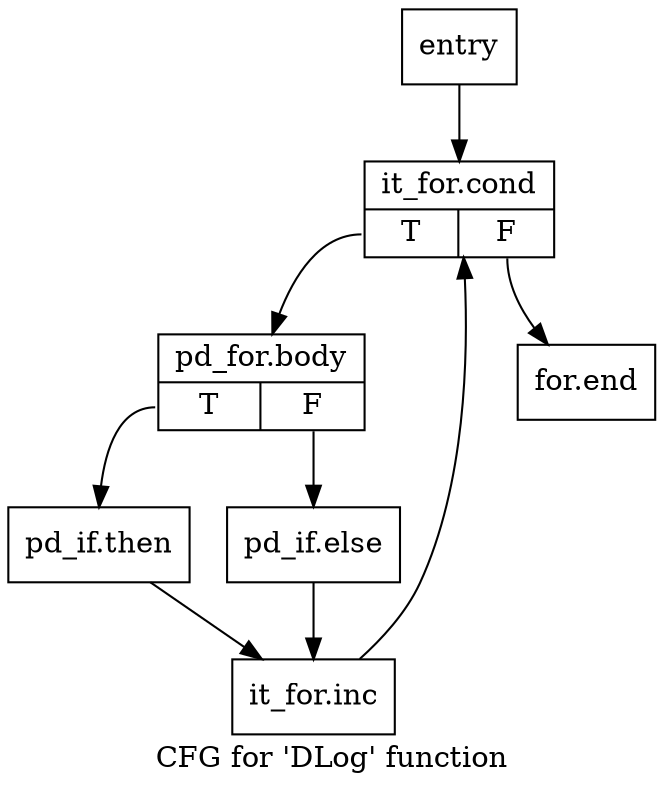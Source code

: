 digraph "CFG for 'DLog' function" {
	label="CFG for 'DLog' function";

	Node0x2e9e000 [shape=record,label="{entry}"];
	Node0x2e9e000 -> Node0x2e9fbe0;
	Node0x2e9fbe0 [shape=record,label="{it_for.cond|{<s0>T|<s1>F}}"];
	Node0x2e9fbe0:s0 -> Node0x2e9fc30;
	Node0x2e9fbe0:s1 -> Node0x2e9fd70;
	Node0x2e9fc30 [shape=record,label="{pd_for.body|{<s0>T|<s1>F}}"];
	Node0x2e9fc30:s0 -> Node0x2e9fc80;
	Node0x2e9fc30:s1 -> Node0x2e9fcd0;
	Node0x2e9fc80 [shape=record,label="{pd_if.then}"];
	Node0x2e9fc80 -> Node0x2e9fd20;
	Node0x2e9fcd0 [shape=record,label="{pd_if.else}"];
	Node0x2e9fcd0 -> Node0x2e9fd20;
	Node0x2e9fd20 [shape=record,label="{it_for.inc}"];
	Node0x2e9fd20 -> Node0x2e9fbe0;
	Node0x2e9fd70 [shape=record,label="{for.end}"];
}
